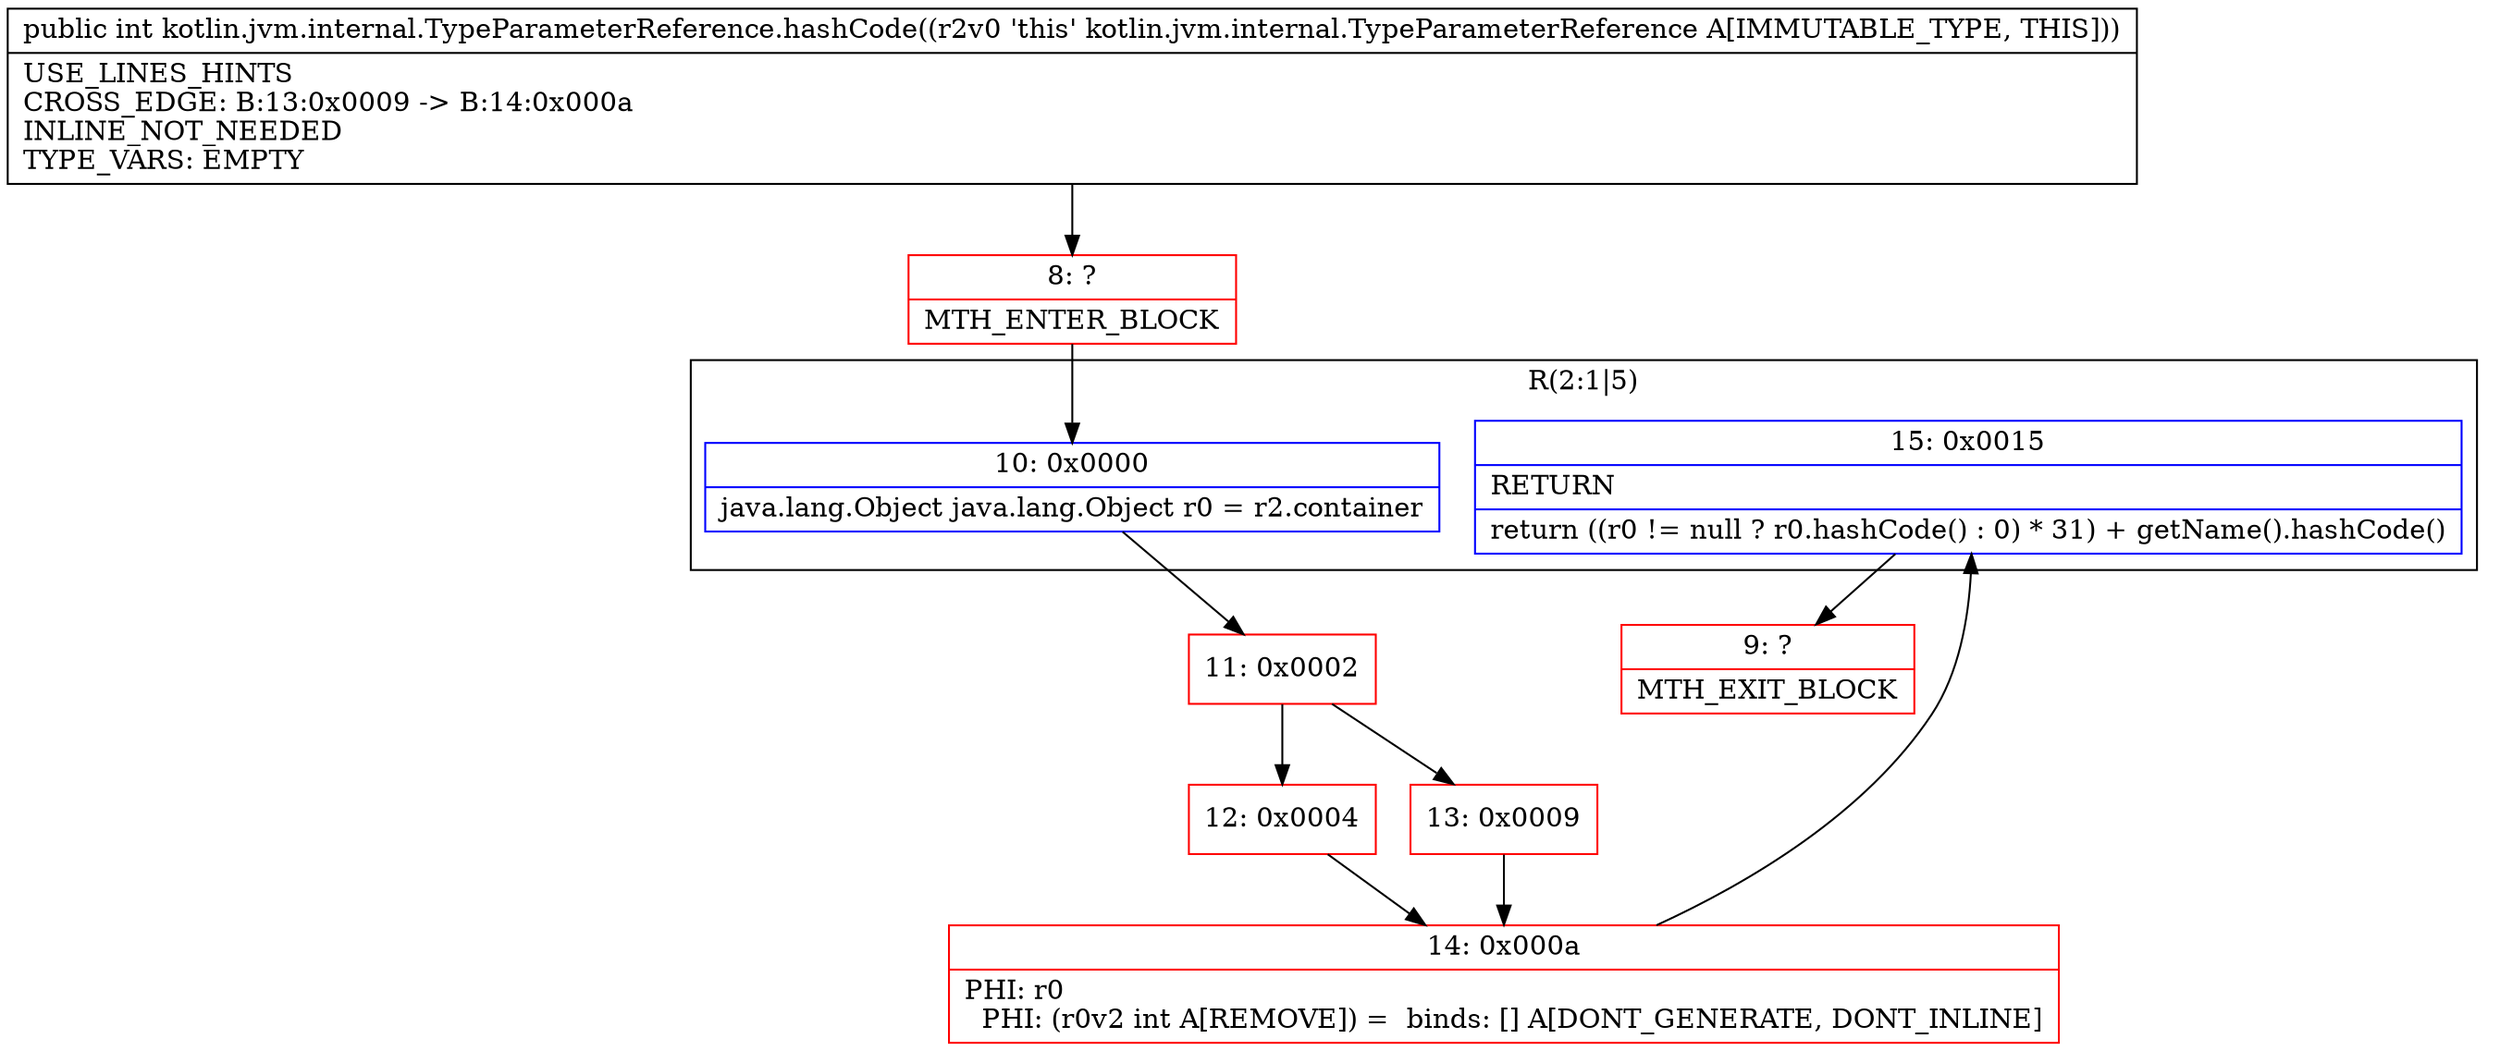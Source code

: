 digraph "CFG forkotlin.jvm.internal.TypeParameterReference.hashCode()I" {
subgraph cluster_Region_1115106433 {
label = "R(2:1|5)";
node [shape=record,color=blue];
Node_10 [shape=record,label="{10\:\ 0x0000|java.lang.Object java.lang.Object r0 = r2.container\l}"];
Node_15 [shape=record,label="{15\:\ 0x0015|RETURN\l|return ((r0 != null ? r0.hashCode() : 0) * 31) + getName().hashCode()\l}"];
}
Node_8 [shape=record,color=red,label="{8\:\ ?|MTH_ENTER_BLOCK\l}"];
Node_11 [shape=record,color=red,label="{11\:\ 0x0002}"];
Node_12 [shape=record,color=red,label="{12\:\ 0x0004}"];
Node_14 [shape=record,color=red,label="{14\:\ 0x000a|PHI: r0 \l  PHI: (r0v2 int A[REMOVE]) =  binds: [] A[DONT_GENERATE, DONT_INLINE]\l}"];
Node_9 [shape=record,color=red,label="{9\:\ ?|MTH_EXIT_BLOCK\l}"];
Node_13 [shape=record,color=red,label="{13\:\ 0x0009}"];
MethodNode[shape=record,label="{public int kotlin.jvm.internal.TypeParameterReference.hashCode((r2v0 'this' kotlin.jvm.internal.TypeParameterReference A[IMMUTABLE_TYPE, THIS]))  | USE_LINES_HINTS\lCROSS_EDGE: B:13:0x0009 \-\> B:14:0x000a\lINLINE_NOT_NEEDED\lTYPE_VARS: EMPTY\l}"];
MethodNode -> Node_8;Node_10 -> Node_11;
Node_15 -> Node_9;
Node_8 -> Node_10;
Node_11 -> Node_12;
Node_11 -> Node_13;
Node_12 -> Node_14;
Node_14 -> Node_15;
Node_13 -> Node_14;
}

